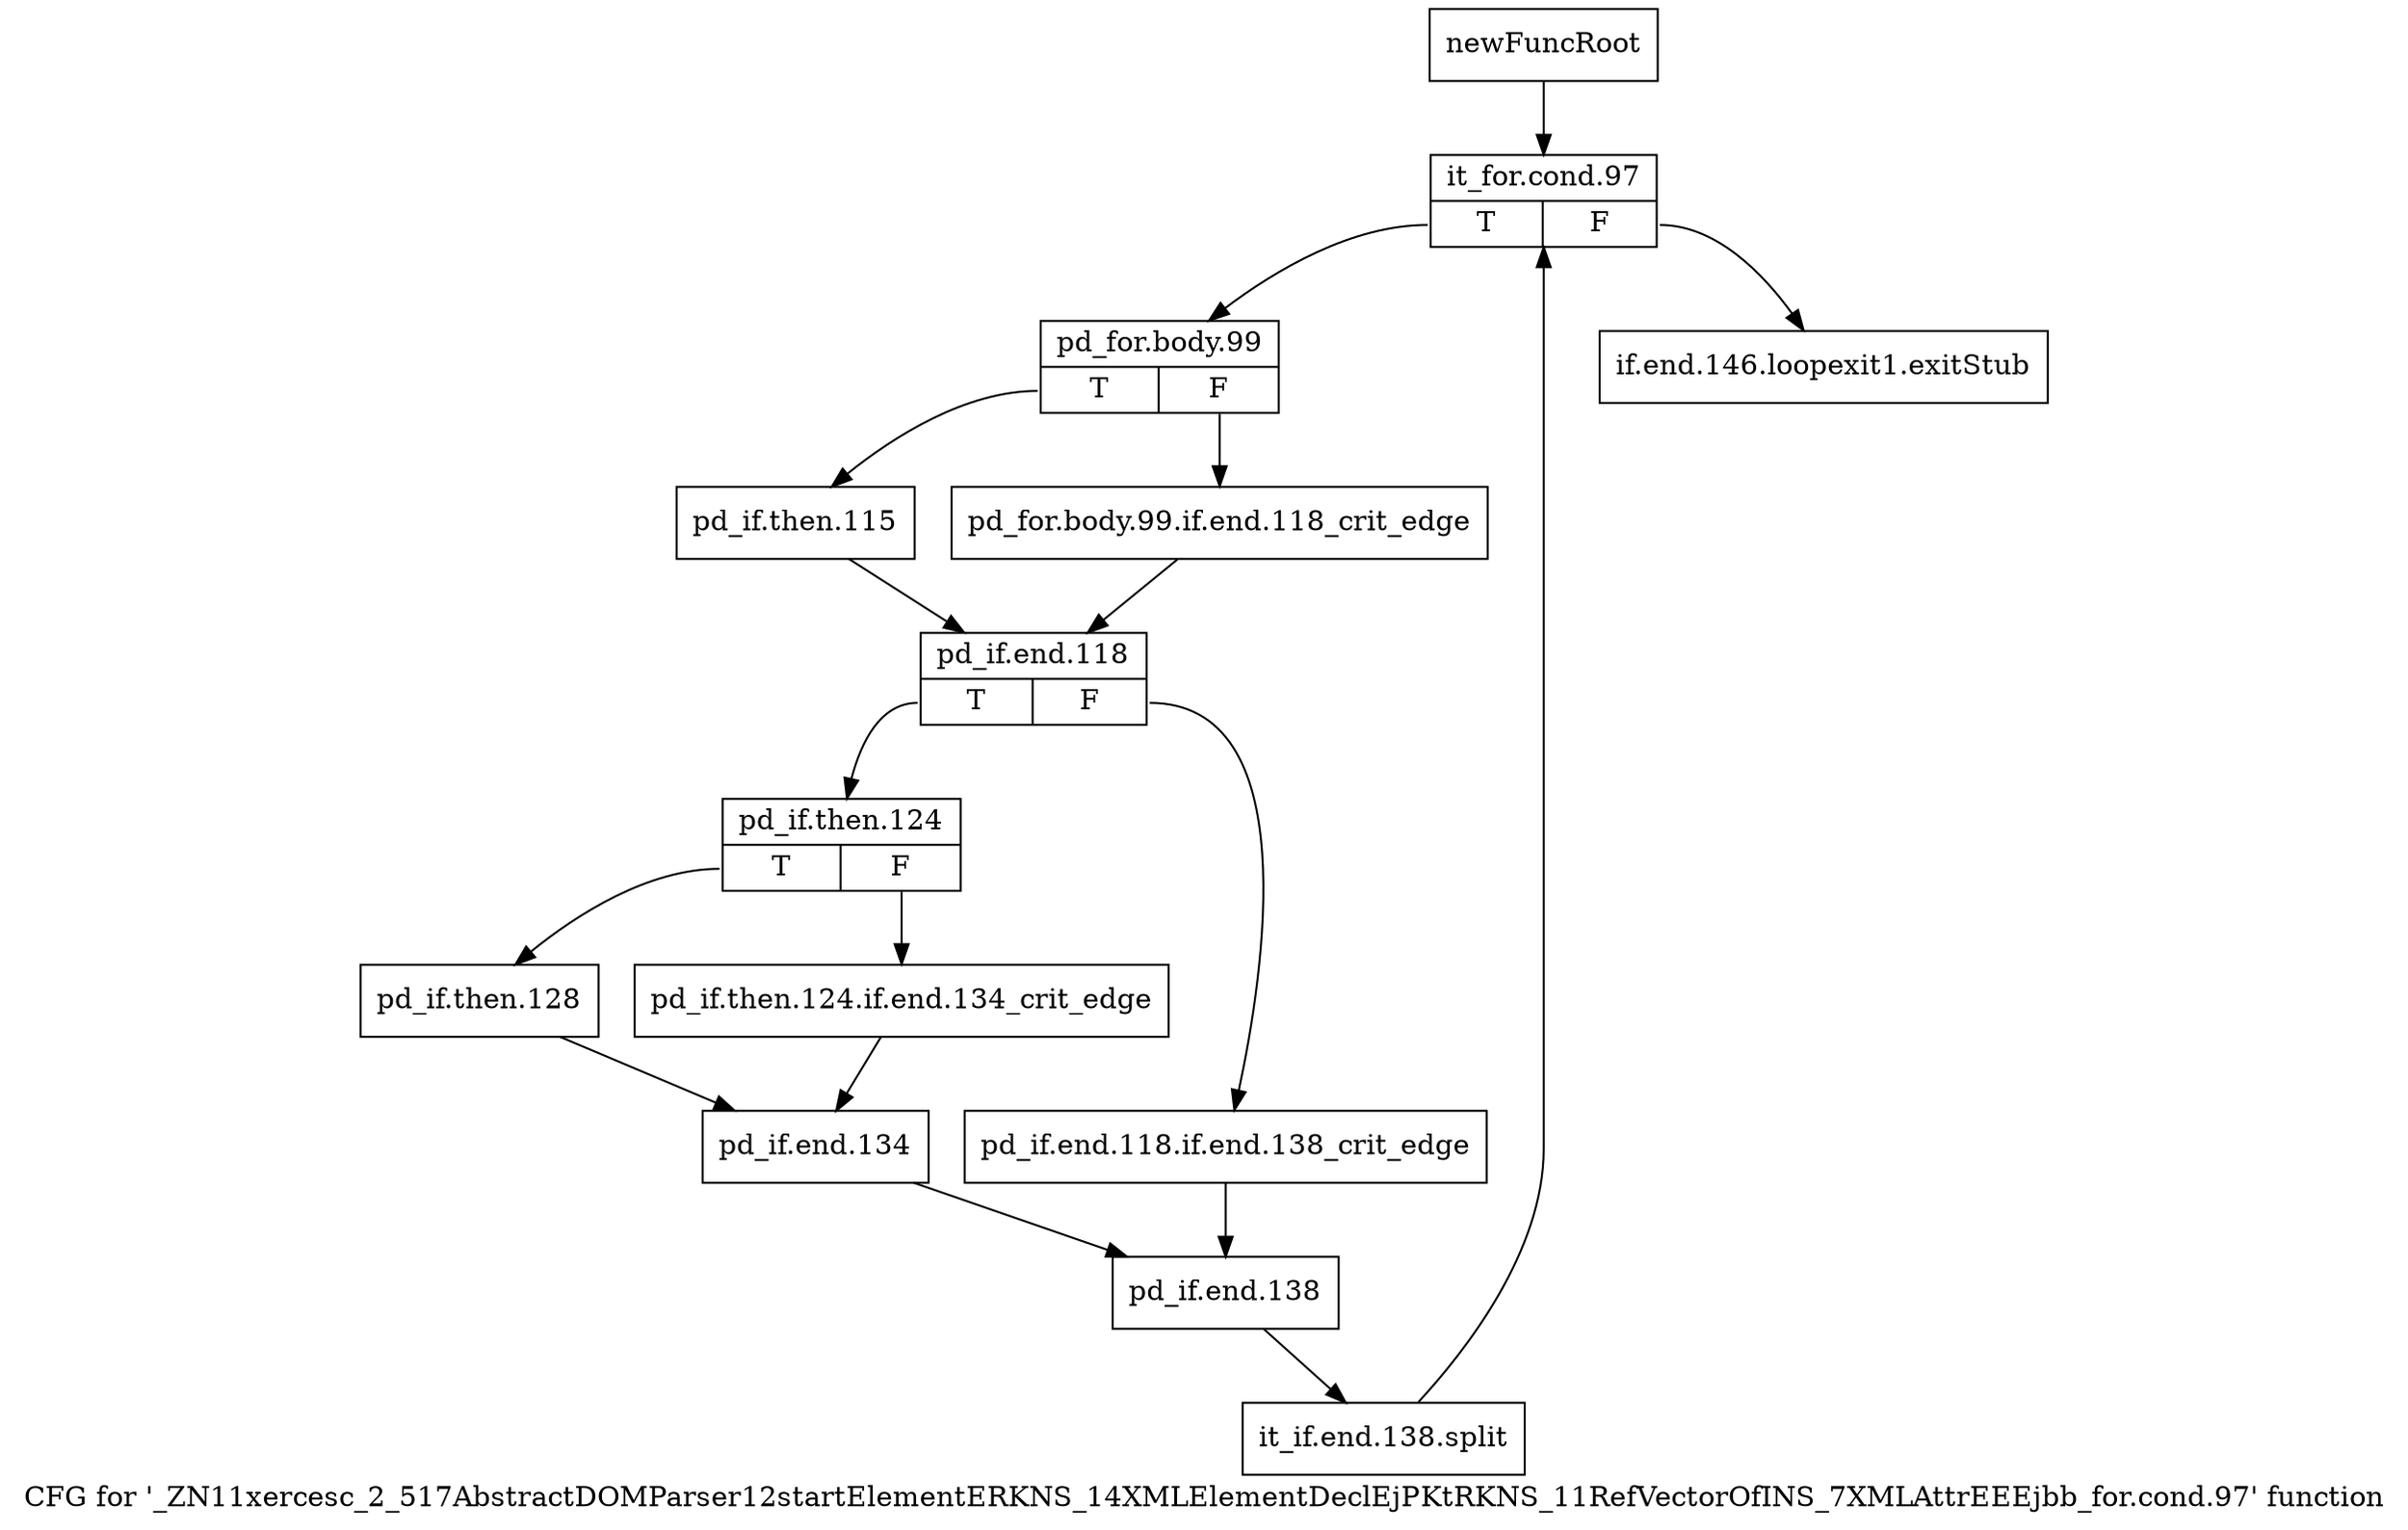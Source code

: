 digraph "CFG for '_ZN11xercesc_2_517AbstractDOMParser12startElementERKNS_14XMLElementDeclEjPKtRKNS_11RefVectorOfINS_7XMLAttrEEEjbb_for.cond.97' function" {
	label="CFG for '_ZN11xercesc_2_517AbstractDOMParser12startElementERKNS_14XMLElementDeclEjPKtRKNS_11RefVectorOfINS_7XMLAttrEEEjbb_for.cond.97' function";

	Node0x96d3370 [shape=record,label="{newFuncRoot}"];
	Node0x96d3370 -> Node0x96d3410;
	Node0x96d33c0 [shape=record,label="{if.end.146.loopexit1.exitStub}"];
	Node0x96d3410 [shape=record,label="{it_for.cond.97|{<s0>T|<s1>F}}"];
	Node0x96d3410:s0 -> Node0x96d3460;
	Node0x96d3410:s1 -> Node0x96d33c0;
	Node0x96d3460 [shape=record,label="{pd_for.body.99|{<s0>T|<s1>F}}"];
	Node0x96d3460:s0 -> Node0x96d3500;
	Node0x96d3460:s1 -> Node0x96d34b0;
	Node0x96d34b0 [shape=record,label="{pd_for.body.99.if.end.118_crit_edge}"];
	Node0x96d34b0 -> Node0x96d3550;
	Node0x96d3500 [shape=record,label="{pd_if.then.115}"];
	Node0x96d3500 -> Node0x96d3550;
	Node0x96d3550 [shape=record,label="{pd_if.end.118|{<s0>T|<s1>F}}"];
	Node0x96d3550:s0 -> Node0x96d35f0;
	Node0x96d3550:s1 -> Node0x96d35a0;
	Node0x96d35a0 [shape=record,label="{pd_if.end.118.if.end.138_crit_edge}"];
	Node0x96d35a0 -> Node0x96d3730;
	Node0x96d35f0 [shape=record,label="{pd_if.then.124|{<s0>T|<s1>F}}"];
	Node0x96d35f0:s0 -> Node0x96d3690;
	Node0x96d35f0:s1 -> Node0x96d3640;
	Node0x96d3640 [shape=record,label="{pd_if.then.124.if.end.134_crit_edge}"];
	Node0x96d3640 -> Node0x96d36e0;
	Node0x96d3690 [shape=record,label="{pd_if.then.128}"];
	Node0x96d3690 -> Node0x96d36e0;
	Node0x96d36e0 [shape=record,label="{pd_if.end.134}"];
	Node0x96d36e0 -> Node0x96d3730;
	Node0x96d3730 [shape=record,label="{pd_if.end.138}"];
	Node0x96d3730 -> Node0xcd862e0;
	Node0xcd862e0 [shape=record,label="{it_if.end.138.split}"];
	Node0xcd862e0 -> Node0x96d3410;
}
